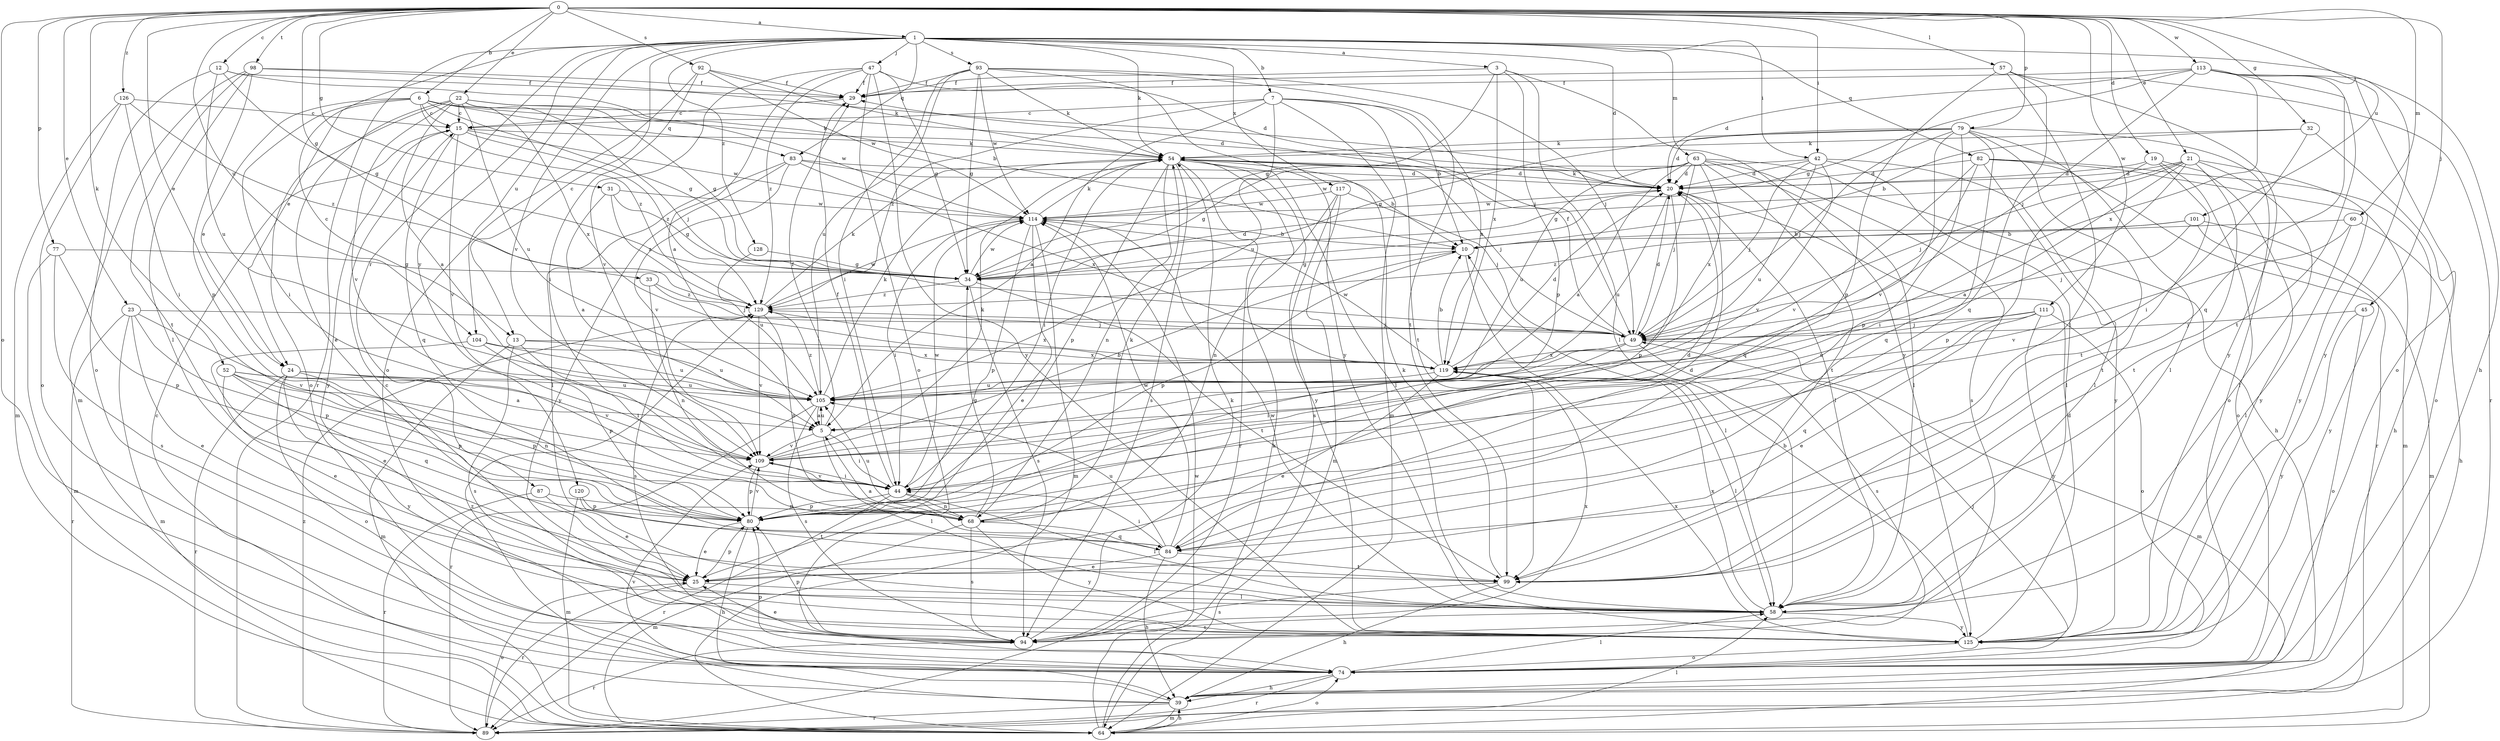 strict digraph  {
0;
1;
3;
5;
6;
7;
10;
12;
13;
15;
19;
20;
21;
22;
23;
24;
25;
29;
31;
32;
33;
34;
39;
42;
44;
45;
47;
49;
52;
54;
57;
58;
60;
63;
64;
68;
74;
77;
79;
80;
82;
83;
84;
87;
89;
92;
93;
94;
98;
99;
101;
104;
105;
109;
111;
113;
114;
117;
119;
120;
125;
126;
128;
129;
0 -> 1  [label=a];
0 -> 6  [label=b];
0 -> 12  [label=c];
0 -> 19  [label=d];
0 -> 21  [label=e];
0 -> 22  [label=e];
0 -> 23  [label=e];
0 -> 24  [label=e];
0 -> 31  [label=g];
0 -> 32  [label=g];
0 -> 33  [label=g];
0 -> 42  [label=i];
0 -> 45  [label=j];
0 -> 52  [label=k];
0 -> 57  [label=l];
0 -> 60  [label=m];
0 -> 74  [label=o];
0 -> 77  [label=p];
0 -> 79  [label=p];
0 -> 92  [label=s];
0 -> 98  [label=t];
0 -> 101  [label=u];
0 -> 104  [label=u];
0 -> 111  [label=w];
0 -> 113  [label=w];
0 -> 126  [label=z];
1 -> 3  [label=a];
1 -> 7  [label=b];
1 -> 13  [label=c];
1 -> 20  [label=d];
1 -> 24  [label=e];
1 -> 39  [label=h];
1 -> 42  [label=i];
1 -> 47  [label=j];
1 -> 54  [label=k];
1 -> 63  [label=m];
1 -> 82  [label=q];
1 -> 83  [label=q];
1 -> 87  [label=r];
1 -> 89  [label=r];
1 -> 93  [label=s];
1 -> 104  [label=u];
1 -> 109  [label=v];
1 -> 117  [label=x];
1 -> 120  [label=y];
1 -> 128  [label=z];
3 -> 29  [label=f];
3 -> 34  [label=g];
3 -> 58  [label=l];
3 -> 80  [label=p];
3 -> 119  [label=x];
3 -> 125  [label=y];
5 -> 29  [label=f];
5 -> 44  [label=i];
5 -> 58  [label=l];
5 -> 105  [label=u];
5 -> 109  [label=v];
6 -> 13  [label=c];
6 -> 15  [label=c];
6 -> 20  [label=d];
6 -> 24  [label=e];
6 -> 34  [label=g];
6 -> 44  [label=i];
6 -> 54  [label=k];
6 -> 83  [label=q];
6 -> 129  [label=z];
7 -> 5  [label=a];
7 -> 10  [label=b];
7 -> 15  [label=c];
7 -> 64  [label=m];
7 -> 99  [label=t];
7 -> 105  [label=u];
7 -> 119  [label=x];
7 -> 129  [label=z];
10 -> 34  [label=g];
10 -> 58  [label=l];
10 -> 80  [label=p];
12 -> 10  [label=b];
12 -> 29  [label=f];
12 -> 34  [label=g];
12 -> 74  [label=o];
12 -> 105  [label=u];
13 -> 44  [label=i];
13 -> 64  [label=m];
13 -> 94  [label=s];
13 -> 105  [label=u];
13 -> 119  [label=x];
15 -> 54  [label=k];
15 -> 84  [label=q];
15 -> 109  [label=v];
15 -> 114  [label=w];
15 -> 125  [label=y];
15 -> 129  [label=z];
19 -> 20  [label=d];
19 -> 74  [label=o];
19 -> 80  [label=p];
19 -> 99  [label=t];
19 -> 125  [label=y];
20 -> 54  [label=k];
20 -> 58  [label=l];
20 -> 80  [label=p];
20 -> 105  [label=u];
20 -> 114  [label=w];
21 -> 5  [label=a];
21 -> 20  [label=d];
21 -> 34  [label=g];
21 -> 44  [label=i];
21 -> 49  [label=j];
21 -> 58  [label=l];
21 -> 99  [label=t];
21 -> 125  [label=y];
22 -> 5  [label=a];
22 -> 15  [label=c];
22 -> 25  [label=e];
22 -> 34  [label=g];
22 -> 49  [label=j];
22 -> 74  [label=o];
22 -> 105  [label=u];
22 -> 109  [label=v];
22 -> 114  [label=w];
22 -> 119  [label=x];
23 -> 25  [label=e];
23 -> 49  [label=j];
23 -> 64  [label=m];
23 -> 80  [label=p];
23 -> 89  [label=r];
23 -> 109  [label=v];
24 -> 74  [label=o];
24 -> 80  [label=p];
24 -> 89  [label=r];
24 -> 105  [label=u];
24 -> 109  [label=v];
24 -> 125  [label=y];
25 -> 58  [label=l];
25 -> 80  [label=p];
25 -> 89  [label=r];
29 -> 15  [label=c];
31 -> 5  [label=a];
31 -> 34  [label=g];
31 -> 114  [label=w];
31 -> 129  [label=z];
32 -> 10  [label=b];
32 -> 44  [label=i];
32 -> 54  [label=k];
32 -> 74  [label=o];
33 -> 49  [label=j];
33 -> 68  [label=n];
33 -> 129  [label=z];
34 -> 20  [label=d];
34 -> 94  [label=s];
34 -> 99  [label=t];
34 -> 114  [label=w];
34 -> 129  [label=z];
39 -> 15  [label=c];
39 -> 64  [label=m];
39 -> 89  [label=r];
39 -> 109  [label=v];
39 -> 129  [label=z];
42 -> 20  [label=d];
42 -> 49  [label=j];
42 -> 58  [label=l];
42 -> 105  [label=u];
42 -> 109  [label=v];
42 -> 114  [label=w];
42 -> 125  [label=y];
44 -> 29  [label=f];
44 -> 58  [label=l];
44 -> 68  [label=n];
44 -> 80  [label=p];
44 -> 89  [label=r];
44 -> 109  [label=v];
44 -> 114  [label=w];
45 -> 49  [label=j];
45 -> 74  [label=o];
45 -> 125  [label=y];
47 -> 5  [label=a];
47 -> 29  [label=f];
47 -> 34  [label=g];
47 -> 49  [label=j];
47 -> 74  [label=o];
47 -> 109  [label=v];
47 -> 125  [label=y];
47 -> 129  [label=z];
49 -> 20  [label=d];
49 -> 29  [label=f];
49 -> 44  [label=i];
49 -> 64  [label=m];
49 -> 94  [label=s];
49 -> 119  [label=x];
52 -> 5  [label=a];
52 -> 25  [label=e];
52 -> 68  [label=n];
52 -> 80  [label=p];
52 -> 84  [label=q];
52 -> 105  [label=u];
54 -> 20  [label=d];
54 -> 44  [label=i];
54 -> 49  [label=j];
54 -> 58  [label=l];
54 -> 68  [label=n];
54 -> 80  [label=p];
54 -> 89  [label=r];
54 -> 94  [label=s];
54 -> 125  [label=y];
57 -> 29  [label=f];
57 -> 80  [label=p];
57 -> 84  [label=q];
57 -> 89  [label=r];
57 -> 99  [label=t];
57 -> 125  [label=y];
58 -> 94  [label=s];
58 -> 114  [label=w];
58 -> 119  [label=x];
58 -> 125  [label=y];
60 -> 10  [label=b];
60 -> 39  [label=h];
60 -> 58  [label=l];
60 -> 109  [label=v];
63 -> 5  [label=a];
63 -> 20  [label=d];
63 -> 34  [label=g];
63 -> 39  [label=h];
63 -> 49  [label=j];
63 -> 58  [label=l];
63 -> 94  [label=s];
63 -> 99  [label=t];
63 -> 105  [label=u];
63 -> 119  [label=x];
64 -> 39  [label=h];
64 -> 54  [label=k];
64 -> 58  [label=l];
64 -> 74  [label=o];
64 -> 114  [label=w];
68 -> 20  [label=d];
68 -> 34  [label=g];
68 -> 54  [label=k];
68 -> 64  [label=m];
68 -> 84  [label=q];
68 -> 94  [label=s];
68 -> 105  [label=u];
68 -> 125  [label=y];
74 -> 39  [label=h];
74 -> 49  [label=j];
74 -> 58  [label=l];
74 -> 80  [label=p];
74 -> 89  [label=r];
77 -> 34  [label=g];
77 -> 64  [label=m];
77 -> 80  [label=p];
77 -> 94  [label=s];
79 -> 20  [label=d];
79 -> 34  [label=g];
79 -> 49  [label=j];
79 -> 54  [label=k];
79 -> 58  [label=l];
79 -> 74  [label=o];
79 -> 80  [label=p];
79 -> 84  [label=q];
79 -> 99  [label=t];
79 -> 109  [label=v];
80 -> 25  [label=e];
80 -> 39  [label=h];
80 -> 109  [label=v];
82 -> 20  [label=d];
82 -> 39  [label=h];
82 -> 58  [label=l];
82 -> 64  [label=m];
82 -> 84  [label=q];
82 -> 89  [label=r];
82 -> 109  [label=v];
83 -> 10  [label=b];
83 -> 20  [label=d];
83 -> 58  [label=l];
83 -> 109  [label=v];
83 -> 119  [label=x];
83 -> 125  [label=y];
84 -> 5  [label=a];
84 -> 20  [label=d];
84 -> 25  [label=e];
84 -> 39  [label=h];
84 -> 44  [label=i];
84 -> 99  [label=t];
84 -> 105  [label=u];
84 -> 114  [label=w];
87 -> 25  [label=e];
87 -> 68  [label=n];
87 -> 89  [label=r];
89 -> 25  [label=e];
89 -> 129  [label=z];
92 -> 29  [label=f];
92 -> 44  [label=i];
92 -> 54  [label=k];
92 -> 74  [label=o];
92 -> 114  [label=w];
93 -> 29  [label=f];
93 -> 34  [label=g];
93 -> 44  [label=i];
93 -> 49  [label=j];
93 -> 54  [label=k];
93 -> 99  [label=t];
93 -> 105  [label=u];
93 -> 114  [label=w];
93 -> 125  [label=y];
94 -> 25  [label=e];
94 -> 54  [label=k];
94 -> 80  [label=p];
94 -> 89  [label=r];
94 -> 119  [label=x];
98 -> 20  [label=d];
98 -> 29  [label=f];
98 -> 58  [label=l];
98 -> 64  [label=m];
98 -> 80  [label=p];
98 -> 99  [label=t];
99 -> 39  [label=h];
99 -> 54  [label=k];
99 -> 94  [label=s];
101 -> 10  [label=b];
101 -> 49  [label=j];
101 -> 64  [label=m];
101 -> 125  [label=y];
101 -> 129  [label=z];
104 -> 25  [label=e];
104 -> 80  [label=p];
104 -> 105  [label=u];
104 -> 119  [label=x];
105 -> 5  [label=a];
105 -> 54  [label=k];
105 -> 89  [label=r];
105 -> 94  [label=s];
105 -> 129  [label=z];
109 -> 10  [label=b];
109 -> 44  [label=i];
109 -> 54  [label=k];
109 -> 80  [label=p];
111 -> 25  [label=e];
111 -> 49  [label=j];
111 -> 74  [label=o];
111 -> 84  [label=q];
111 -> 105  [label=u];
111 -> 125  [label=y];
113 -> 20  [label=d];
113 -> 29  [label=f];
113 -> 34  [label=g];
113 -> 49  [label=j];
113 -> 74  [label=o];
113 -> 84  [label=q];
113 -> 99  [label=t];
113 -> 119  [label=x];
113 -> 125  [label=y];
114 -> 10  [label=b];
114 -> 25  [label=e];
114 -> 44  [label=i];
114 -> 54  [label=k];
114 -> 64  [label=m];
114 -> 80  [label=p];
117 -> 49  [label=j];
117 -> 64  [label=m];
117 -> 68  [label=n];
117 -> 94  [label=s];
117 -> 114  [label=w];
119 -> 10  [label=b];
119 -> 20  [label=d];
119 -> 25  [label=e];
119 -> 58  [label=l];
119 -> 105  [label=u];
119 -> 114  [label=w];
120 -> 64  [label=m];
120 -> 80  [label=p];
120 -> 99  [label=t];
125 -> 10  [label=b];
125 -> 15  [label=c];
125 -> 20  [label=d];
125 -> 74  [label=o];
125 -> 119  [label=x];
126 -> 15  [label=c];
126 -> 44  [label=i];
126 -> 64  [label=m];
126 -> 74  [label=o];
126 -> 129  [label=z];
128 -> 34  [label=g];
128 -> 105  [label=u];
129 -> 49  [label=j];
129 -> 54  [label=k];
129 -> 68  [label=n];
129 -> 94  [label=s];
129 -> 109  [label=v];
129 -> 114  [label=w];
129 -> 119  [label=x];
}
